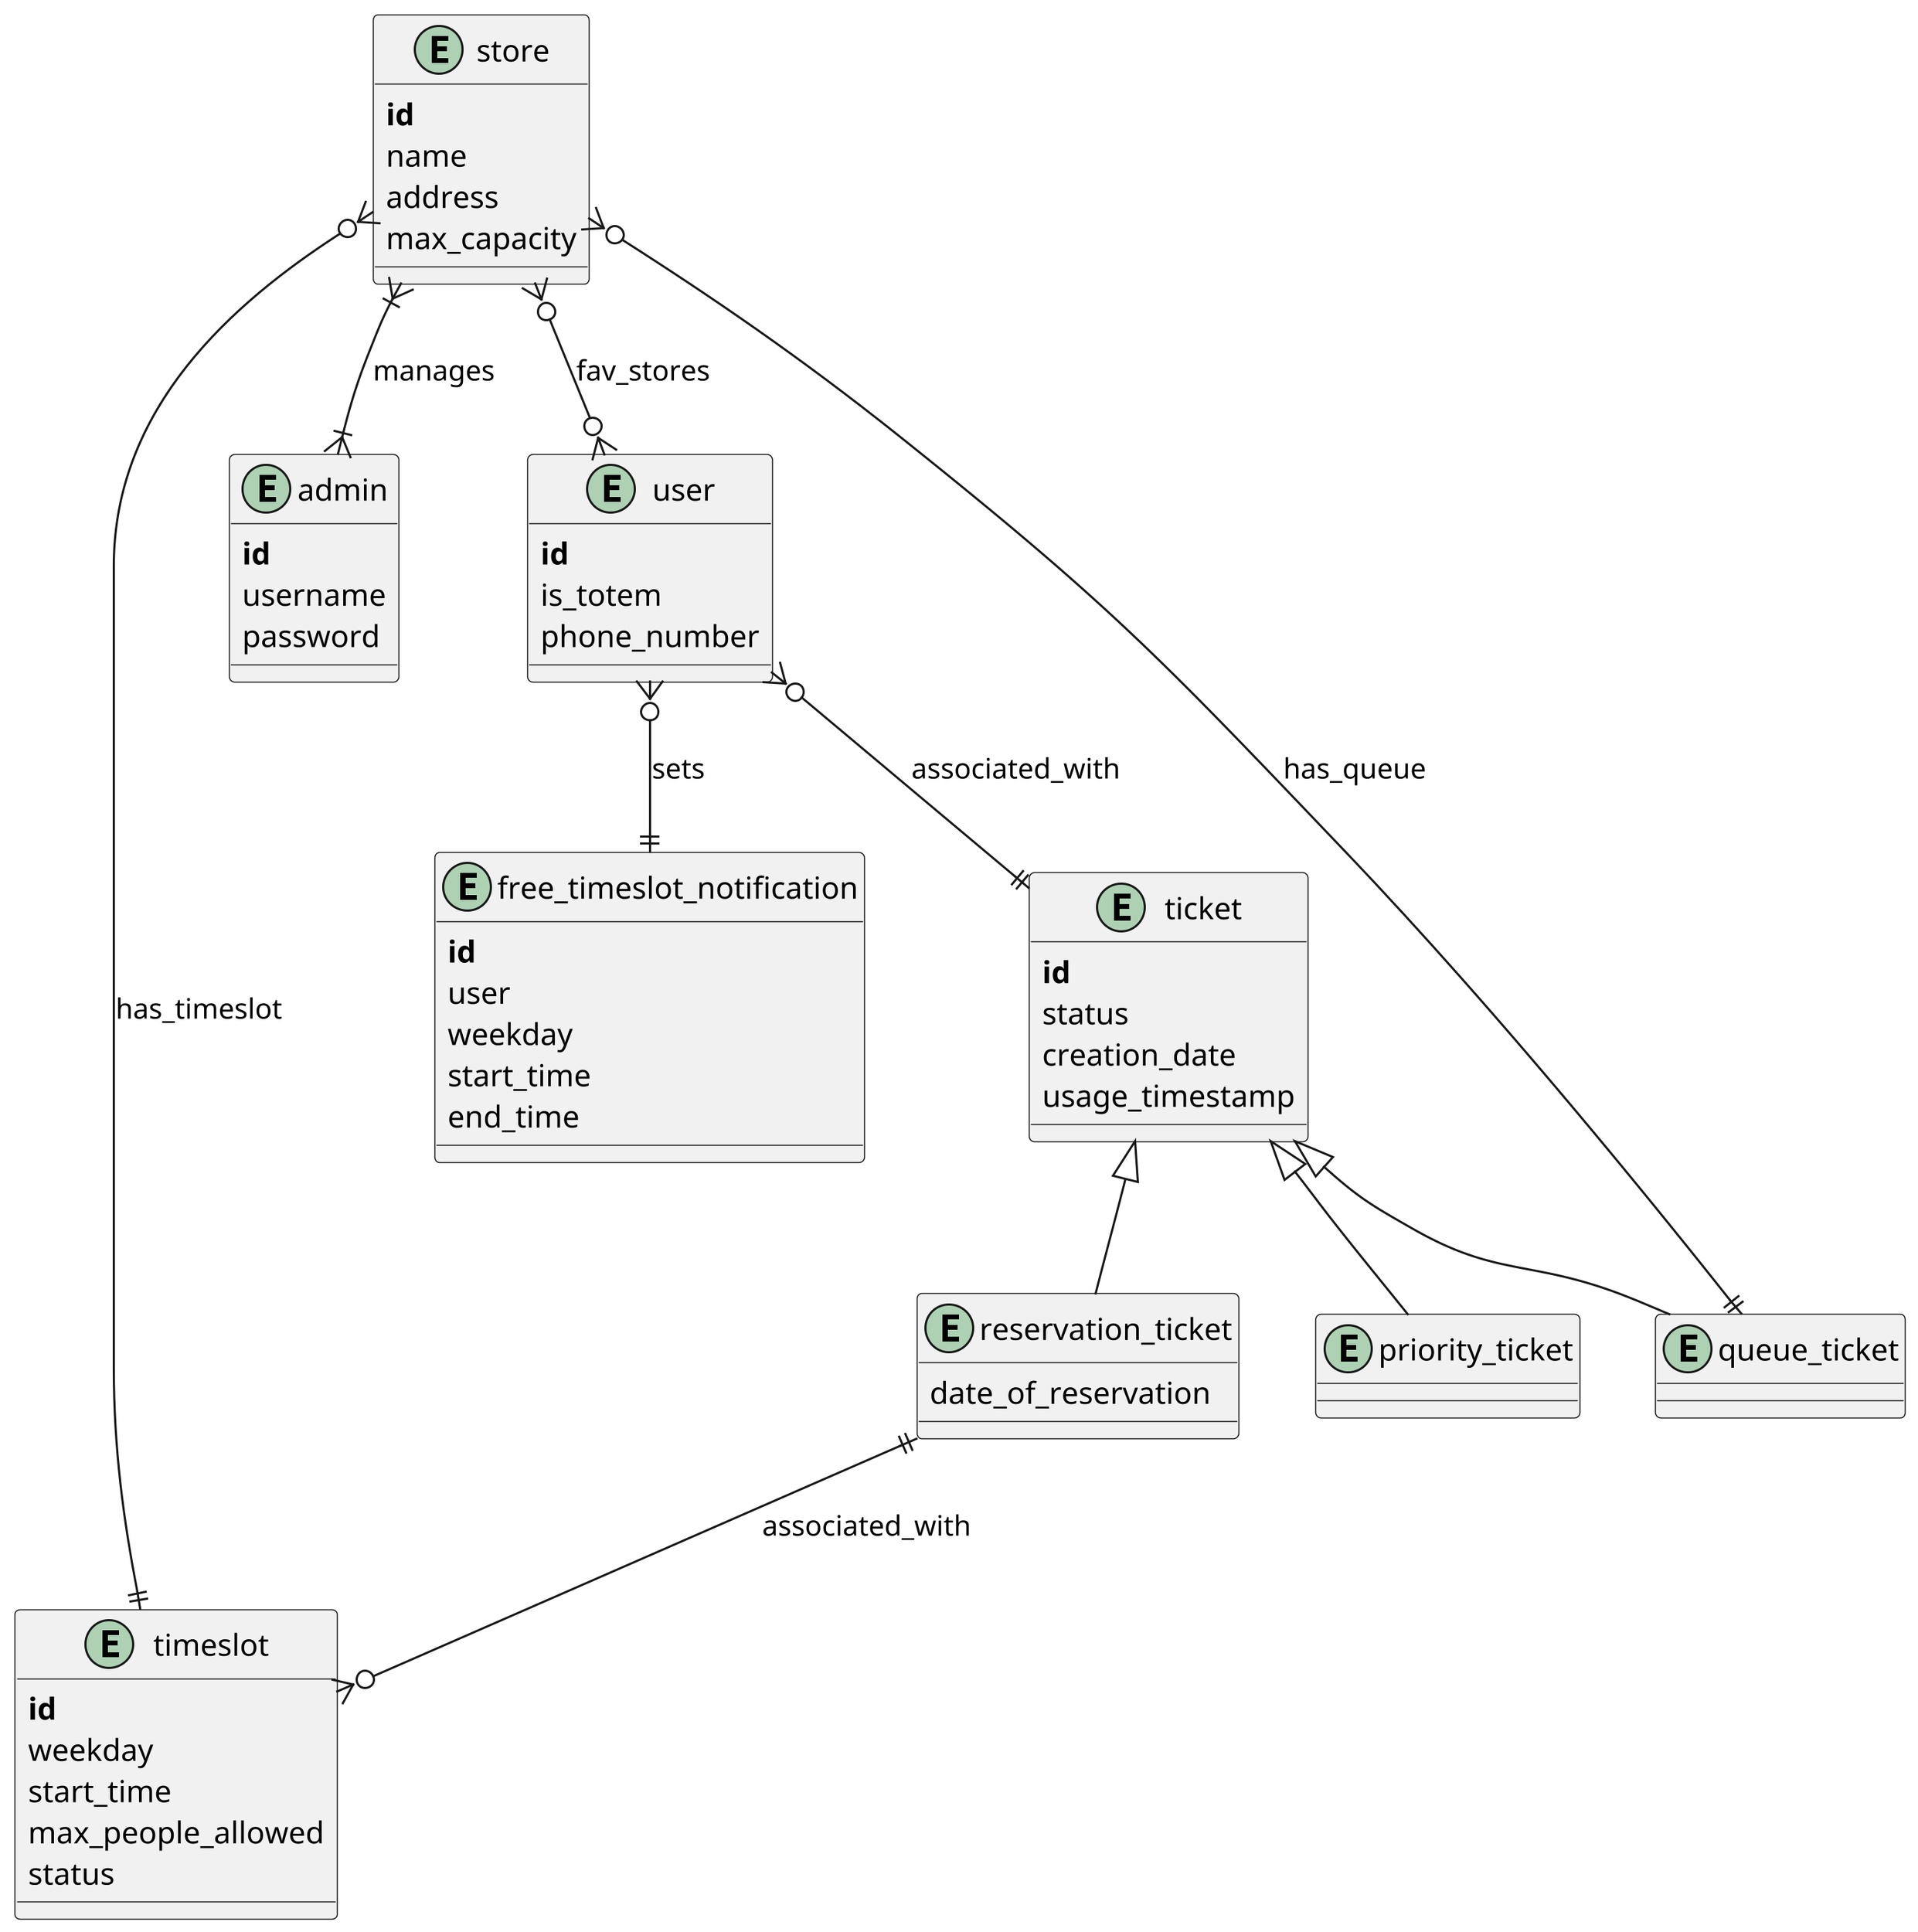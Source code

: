 @startuml db_structure

skinparam {
   dpi 300
}

'..... ENTITIES START......'
together {
    entity ticket{
        **id**
        status
        creation_date
        usage_timestamp
    }

    entity queue_ticket {
    }

    entity reservation_ticket{
            date_of_reservation
    }

    entity priority_ticket{
    }
}

together {
    entity user{
        **id**
        is_totem
        phone_number
    }
    entity free_timeslot_notification{
        **id**
        user
        weekday
        start_time
        end_time
    }
}

entity timeslot{
    **id**
    weekday
    start_time
    max_people_allowed
    status
}

entity store{
    **id**
    name
    address
    max_capacity
}

entity admin{
    **id**
    username
    password
}



'.... ENTITIES END ....'


'.... RELATIONS START....'
store }|--|{ admin : manages
store }o--|| queue_ticket : has_queue
store }o--|| timeslot : has_timeslot
store }o--o{ user : fav_stores


user }o--|| ticket : associated_with
user }o--|| free_timeslot_notification : sets

ticket <|-- queue_ticket
ticket <|-- reservation_ticket
ticket <|-- priority_ticket

reservation_ticket ||--o{ timeslot : associated_with


'.... RELATIONS END .....'



@enduml